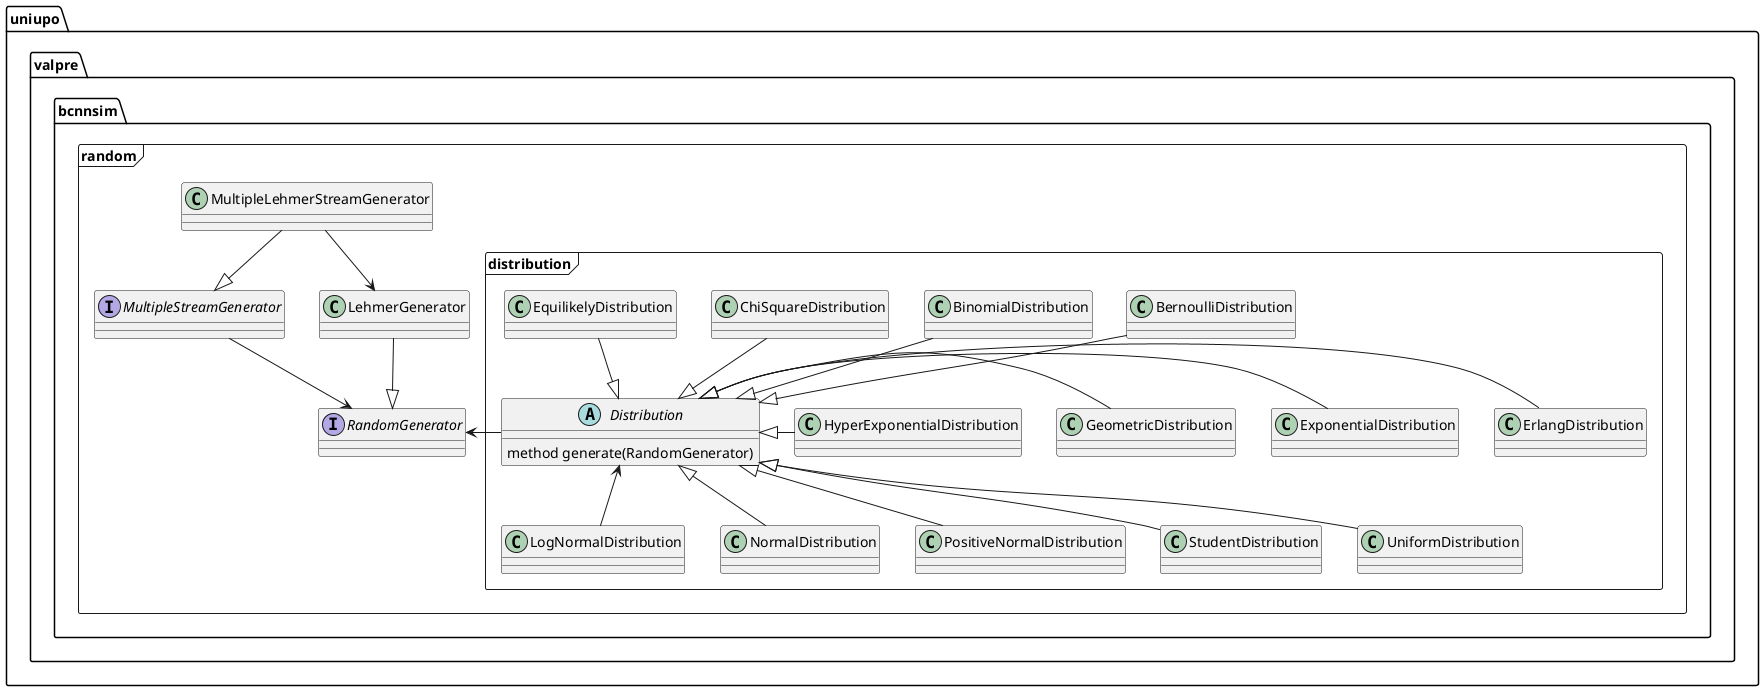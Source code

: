@startuml
package uniupo.valpre.bcnnsim.random <<Frame>> {
    interface RandomGenerator
    interface MultipleStreamGenerator

    class LehmerGenerator
    class MultipleLehmerStreamGenerator

    LehmerGenerator --|> RandomGenerator
    MultipleLehmerStreamGenerator --|> MultipleStreamGenerator

    MultipleStreamGenerator --> RandomGenerator
    MultipleLehmerStreamGenerator --> LehmerGenerator

    package distribution <<Frame>> {


        class BernoulliDistribution
        class BinomialDistribution
        class ChiSquareDistribution
        class EquilikelyDistribution
        class ErlangDistribution
        class ExponentialDistribution
        class GeometricDistribution
        class HyperExponentialDistribution
        class LogNormalDistribution
        class NormalDistribution
        class PositiveNormalDistribution
        class StudentDistribution
        class UniformDistribution

        BernoulliDistribution -down-|> Distribution
        BinomialDistribution -down-|> Distribution
        ChiSquareDistribution -down-|> Distribution
        EquilikelyDistribution -down-|> Distribution
        ErlangDistribution -left-|> Distribution
        ExponentialDistribution -left-|> Distribution
        GeometricDistribution -left-|> Distribution
        HyperExponentialDistribution -left-|> Distribution
        LogNormalDistribution -up-> Distribution
        NormalDistribution -up-|> Distribution
        PositiveNormalDistribution -up-|> Distribution
        StudentDistribution -up-|> Distribution
        UniformDistribution -up-|> Distribution

         abstract Distribution {
            method generate(RandomGenerator)
        }

        Distribution -> RandomGenerator





    }
}
@enduml